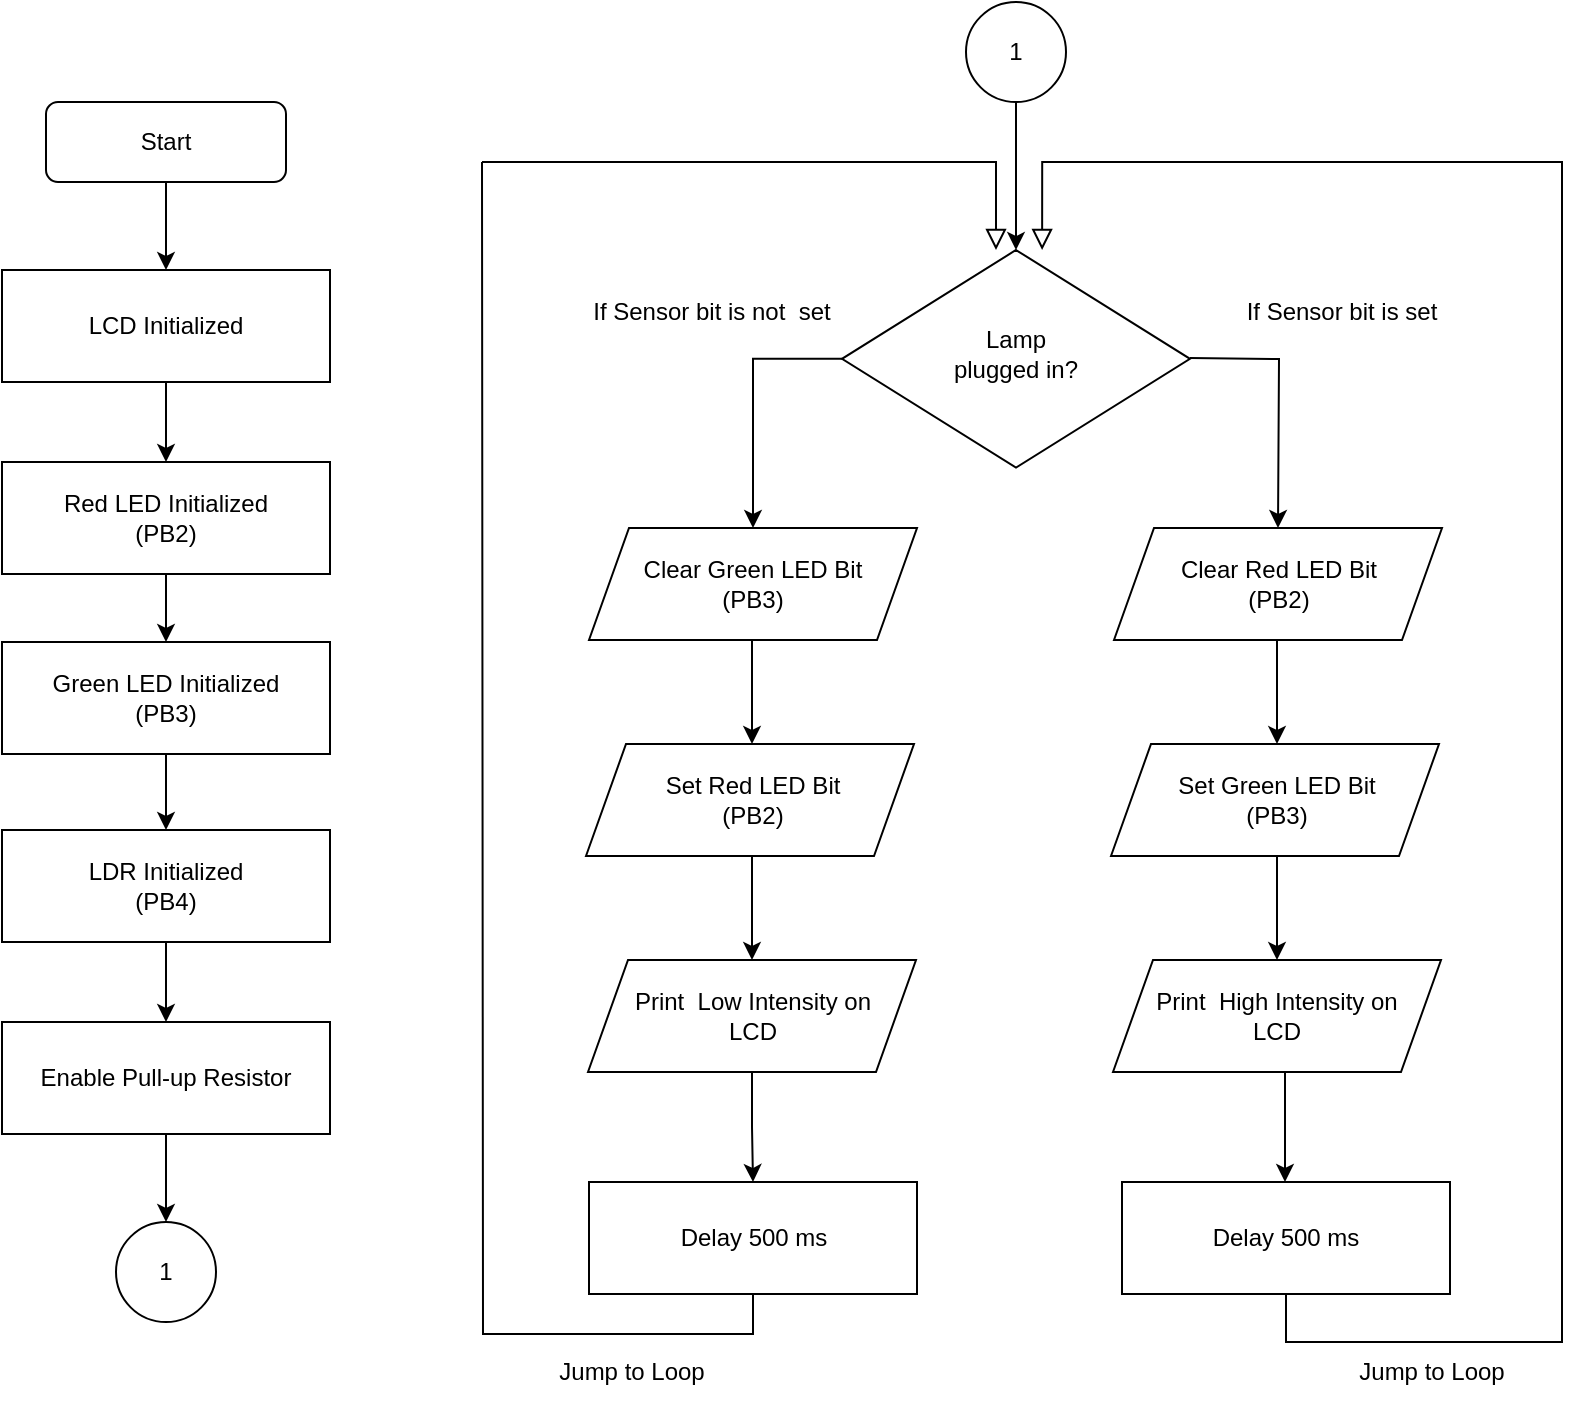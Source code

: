 <mxfile version="22.1.16" type="device">
  <diagram id="C5RBs43oDa-KdzZeNtuy" name="Page-1">
    <mxGraphModel dx="2080" dy="1203" grid="1" gridSize="10" guides="1" tooltips="1" connect="1" arrows="1" fold="1" page="1" pageScale="1" pageWidth="827" pageHeight="1169" math="0" shadow="0">
      <root>
        <mxCell id="WIyWlLk6GJQsqaUBKTNV-0" />
        <mxCell id="WIyWlLk6GJQsqaUBKTNV-1" parent="WIyWlLk6GJQsqaUBKTNV-0" />
        <mxCell id="acOZOkzesNBLAvMVAfAf-70" value="" style="edgeStyle=orthogonalEdgeStyle;rounded=0;orthogonalLoop=1;jettySize=auto;html=1;" edge="1" parent="WIyWlLk6GJQsqaUBKTNV-1" source="acOZOkzesNBLAvMVAfAf-55" target="acOZOkzesNBLAvMVAfAf-69">
          <mxGeometry relative="1" as="geometry" />
        </mxCell>
        <mxCell id="acOZOkzesNBLAvMVAfAf-55" value="" style="shape=parallelogram;perimeter=parallelogramPerimeter;whiteSpace=wrap;html=1;fixedSize=1;" vertex="1" parent="WIyWlLk6GJQsqaUBKTNV-1">
          <mxGeometry x="313" y="629" width="164" height="56" as="geometry" />
        </mxCell>
        <mxCell id="acOZOkzesNBLAvMVAfAf-54" value="" style="shape=parallelogram;perimeter=parallelogramPerimeter;whiteSpace=wrap;html=1;fixedSize=1;" vertex="1" parent="WIyWlLk6GJQsqaUBKTNV-1">
          <mxGeometry x="312" y="521" width="164" height="56" as="geometry" />
        </mxCell>
        <mxCell id="acOZOkzesNBLAvMVAfAf-53" value="" style="shape=parallelogram;perimeter=parallelogramPerimeter;whiteSpace=wrap;html=1;fixedSize=1;" vertex="1" parent="WIyWlLk6GJQsqaUBKTNV-1">
          <mxGeometry x="313.5" y="413" width="164" height="56" as="geometry" />
        </mxCell>
        <mxCell id="acOZOkzesNBLAvMVAfAf-12" style="edgeStyle=orthogonalEdgeStyle;rounded=0;orthogonalLoop=1;jettySize=auto;html=1;exitX=0.5;exitY=1;exitDx=0;exitDy=0;entryX=0.5;entryY=0;entryDx=0;entryDy=0;" edge="1" parent="WIyWlLk6GJQsqaUBKTNV-1" source="WIyWlLk6GJQsqaUBKTNV-3" target="acOZOkzesNBLAvMVAfAf-0">
          <mxGeometry relative="1" as="geometry" />
        </mxCell>
        <mxCell id="WIyWlLk6GJQsqaUBKTNV-3" value="Start" style="rounded=1;whiteSpace=wrap;html=1;fontSize=12;glass=0;strokeWidth=1;shadow=0;" parent="WIyWlLk6GJQsqaUBKTNV-1" vertex="1">
          <mxGeometry x="42" y="200" width="120" height="40" as="geometry" />
        </mxCell>
        <mxCell id="WIyWlLk6GJQsqaUBKTNV-5" value="" style="edgeStyle=orthogonalEdgeStyle;rounded=0;html=1;jettySize=auto;orthogonalLoop=1;fontSize=11;endArrow=block;endFill=0;endSize=8;strokeWidth=1;shadow=0;labelBackgroundColor=none;entryX=0.5;entryY=0;entryDx=0;entryDy=0;" parent="WIyWlLk6GJQsqaUBKTNV-1" edge="1">
          <mxGeometry y="10" relative="1" as="geometry">
            <mxPoint as="offset" />
            <mxPoint x="260" y="230" as="sourcePoint" />
            <mxPoint x="517" y="274" as="targetPoint" />
            <Array as="points">
              <mxPoint x="517" y="230" />
            </Array>
          </mxGeometry>
        </mxCell>
        <mxCell id="acOZOkzesNBLAvMVAfAf-13" style="edgeStyle=orthogonalEdgeStyle;rounded=0;orthogonalLoop=1;jettySize=auto;html=1;exitX=0.5;exitY=1;exitDx=0;exitDy=0;entryX=0.5;entryY=0;entryDx=0;entryDy=0;" edge="1" parent="WIyWlLk6GJQsqaUBKTNV-1" source="acOZOkzesNBLAvMVAfAf-0" target="acOZOkzesNBLAvMVAfAf-2">
          <mxGeometry relative="1" as="geometry" />
        </mxCell>
        <mxCell id="acOZOkzesNBLAvMVAfAf-0" value="" style="rounded=0;whiteSpace=wrap;html=1;" vertex="1" parent="WIyWlLk6GJQsqaUBKTNV-1">
          <mxGeometry x="20" y="284" width="164" height="56" as="geometry" />
        </mxCell>
        <mxCell id="acOZOkzesNBLAvMVAfAf-1" value="LCD Initialized" style="text;html=1;strokeColor=none;fillColor=none;align=center;verticalAlign=middle;whiteSpace=wrap;rounded=0;" vertex="1" parent="WIyWlLk6GJQsqaUBKTNV-1">
          <mxGeometry x="52" y="297" width="100" height="30" as="geometry" />
        </mxCell>
        <mxCell id="acOZOkzesNBLAvMVAfAf-14" style="edgeStyle=orthogonalEdgeStyle;rounded=0;orthogonalLoop=1;jettySize=auto;html=1;exitX=0.5;exitY=1;exitDx=0;exitDy=0;entryX=0.5;entryY=0;entryDx=0;entryDy=0;" edge="1" parent="WIyWlLk6GJQsqaUBKTNV-1" source="acOZOkzesNBLAvMVAfAf-2" target="acOZOkzesNBLAvMVAfAf-4">
          <mxGeometry relative="1" as="geometry" />
        </mxCell>
        <mxCell id="acOZOkzesNBLAvMVAfAf-2" value="" style="rounded=0;whiteSpace=wrap;html=1;" vertex="1" parent="WIyWlLk6GJQsqaUBKTNV-1">
          <mxGeometry x="20" y="380" width="164" height="56" as="geometry" />
        </mxCell>
        <mxCell id="acOZOkzesNBLAvMVAfAf-3" value="Red LED Initialized (PB2)" style="text;html=1;strokeColor=none;fillColor=none;align=center;verticalAlign=middle;whiteSpace=wrap;rounded=0;" vertex="1" parent="WIyWlLk6GJQsqaUBKTNV-1">
          <mxGeometry x="37" y="393" width="130" height="30" as="geometry" />
        </mxCell>
        <mxCell id="acOZOkzesNBLAvMVAfAf-15" style="edgeStyle=orthogonalEdgeStyle;rounded=0;orthogonalLoop=1;jettySize=auto;html=1;exitX=0.5;exitY=1;exitDx=0;exitDy=0;entryX=0.5;entryY=0;entryDx=0;entryDy=0;" edge="1" parent="WIyWlLk6GJQsqaUBKTNV-1" source="acOZOkzesNBLAvMVAfAf-4" target="acOZOkzesNBLAvMVAfAf-6">
          <mxGeometry relative="1" as="geometry" />
        </mxCell>
        <mxCell id="acOZOkzesNBLAvMVAfAf-4" value="" style="rounded=0;whiteSpace=wrap;html=1;" vertex="1" parent="WIyWlLk6GJQsqaUBKTNV-1">
          <mxGeometry x="20" y="470" width="164" height="56" as="geometry" />
        </mxCell>
        <mxCell id="acOZOkzesNBLAvMVAfAf-5" value="Green LED Initialized (PB3)" style="text;html=1;strokeColor=none;fillColor=none;align=center;verticalAlign=middle;whiteSpace=wrap;rounded=0;" vertex="1" parent="WIyWlLk6GJQsqaUBKTNV-1">
          <mxGeometry x="37" y="483" width="130" height="30" as="geometry" />
        </mxCell>
        <mxCell id="acOZOkzesNBLAvMVAfAf-16" style="edgeStyle=orthogonalEdgeStyle;rounded=0;orthogonalLoop=1;jettySize=auto;html=1;exitX=0.5;exitY=1;exitDx=0;exitDy=0;entryX=0.5;entryY=0;entryDx=0;entryDy=0;" edge="1" parent="WIyWlLk6GJQsqaUBKTNV-1" source="acOZOkzesNBLAvMVAfAf-6" target="acOZOkzesNBLAvMVAfAf-8">
          <mxGeometry relative="1" as="geometry" />
        </mxCell>
        <mxCell id="acOZOkzesNBLAvMVAfAf-6" value="" style="rounded=0;whiteSpace=wrap;html=1;" vertex="1" parent="WIyWlLk6GJQsqaUBKTNV-1">
          <mxGeometry x="20" y="564" width="164" height="56" as="geometry" />
        </mxCell>
        <mxCell id="acOZOkzesNBLAvMVAfAf-7" value="LDR Initialized &lt;br&gt;(PB4)" style="text;html=1;strokeColor=none;fillColor=none;align=center;verticalAlign=middle;whiteSpace=wrap;rounded=0;" vertex="1" parent="WIyWlLk6GJQsqaUBKTNV-1">
          <mxGeometry x="37" y="577" width="130" height="30" as="geometry" />
        </mxCell>
        <mxCell id="acOZOkzesNBLAvMVAfAf-17" style="edgeStyle=orthogonalEdgeStyle;rounded=0;orthogonalLoop=1;jettySize=auto;html=1;exitX=0.5;exitY=1;exitDx=0;exitDy=0;entryX=0.5;entryY=0;entryDx=0;entryDy=0;" edge="1" parent="WIyWlLk6GJQsqaUBKTNV-1" source="acOZOkzesNBLAvMVAfAf-8" target="acOZOkzesNBLAvMVAfAf-11">
          <mxGeometry relative="1" as="geometry" />
        </mxCell>
        <mxCell id="acOZOkzesNBLAvMVAfAf-8" value="" style="rounded=0;whiteSpace=wrap;html=1;" vertex="1" parent="WIyWlLk6GJQsqaUBKTNV-1">
          <mxGeometry x="20" y="660" width="164" height="56" as="geometry" />
        </mxCell>
        <mxCell id="acOZOkzesNBLAvMVAfAf-9" value="Enable Pull-up Resistor" style="text;html=1;strokeColor=none;fillColor=none;align=center;verticalAlign=middle;whiteSpace=wrap;rounded=0;" vertex="1" parent="WIyWlLk6GJQsqaUBKTNV-1">
          <mxGeometry x="37" y="673" width="130" height="30" as="geometry" />
        </mxCell>
        <mxCell id="acOZOkzesNBLAvMVAfAf-11" value="1" style="ellipse;whiteSpace=wrap;html=1;aspect=fixed;" vertex="1" parent="WIyWlLk6GJQsqaUBKTNV-1">
          <mxGeometry x="77" y="760" width="50" height="50" as="geometry" />
        </mxCell>
        <mxCell id="acOZOkzesNBLAvMVAfAf-65" style="edgeStyle=orthogonalEdgeStyle;rounded=0;orthogonalLoop=1;jettySize=auto;html=1;exitX=0;exitY=0.5;exitDx=0;exitDy=0;entryX=0.5;entryY=0;entryDx=0;entryDy=0;" edge="1" parent="WIyWlLk6GJQsqaUBKTNV-1" source="acOZOkzesNBLAvMVAfAf-34" target="acOZOkzesNBLAvMVAfAf-53">
          <mxGeometry relative="1" as="geometry" />
        </mxCell>
        <mxCell id="acOZOkzesNBLAvMVAfAf-34" value="Lamp&lt;br&gt;plugged in?" style="rhombus;whiteSpace=wrap;html=1;shadow=0;fontFamily=Helvetica;fontSize=12;align=center;strokeWidth=1;spacing=6;spacingTop=-4;" vertex="1" parent="WIyWlLk6GJQsqaUBKTNV-1">
          <mxGeometry x="440" y="274" width="174" height="108.8" as="geometry" />
        </mxCell>
        <mxCell id="acOZOkzesNBLAvMVAfAf-40" value="If Sensor bit is set" style="text;html=1;strokeColor=none;fillColor=none;align=center;verticalAlign=middle;whiteSpace=wrap;rounded=0;" vertex="1" parent="WIyWlLk6GJQsqaUBKTNV-1">
          <mxGeometry x="640" y="290" width="100" height="30" as="geometry" />
        </mxCell>
        <mxCell id="acOZOkzesNBLAvMVAfAf-48" style="edgeStyle=orthogonalEdgeStyle;rounded=0;orthogonalLoop=1;jettySize=auto;html=1;exitX=0.5;exitY=1;exitDx=0;exitDy=0;entryX=0.5;entryY=0;entryDx=0;entryDy=0;" edge="1" parent="WIyWlLk6GJQsqaUBKTNV-1">
          <mxGeometry relative="1" as="geometry">
            <mxPoint x="395" y="469" as="sourcePoint" />
            <mxPoint x="395" y="521" as="targetPoint" />
          </mxGeometry>
        </mxCell>
        <mxCell id="acOZOkzesNBLAvMVAfAf-44" value="If Sensor bit is not&amp;nbsp; set" style="text;html=1;strokeColor=none;fillColor=none;align=center;verticalAlign=middle;whiteSpace=wrap;rounded=0;" vertex="1" parent="WIyWlLk6GJQsqaUBKTNV-1">
          <mxGeometry x="306" y="290" width="138" height="30" as="geometry" />
        </mxCell>
        <mxCell id="acOZOkzesNBLAvMVAfAf-45" value="Clear Green LED Bit (PB3)" style="text;html=1;strokeColor=none;fillColor=none;align=center;verticalAlign=middle;whiteSpace=wrap;rounded=0;" vertex="1" parent="WIyWlLk6GJQsqaUBKTNV-1">
          <mxGeometry x="334" y="426" width="123" height="30" as="geometry" />
        </mxCell>
        <mxCell id="acOZOkzesNBLAvMVAfAf-49" value="Set Red LED Bit (PB2)" style="text;html=1;strokeColor=none;fillColor=none;align=center;verticalAlign=middle;whiteSpace=wrap;rounded=0;" vertex="1" parent="WIyWlLk6GJQsqaUBKTNV-1">
          <mxGeometry x="333.5" y="534" width="123" height="30" as="geometry" />
        </mxCell>
        <mxCell id="acOZOkzesNBLAvMVAfAf-50" style="edgeStyle=orthogonalEdgeStyle;rounded=0;orthogonalLoop=1;jettySize=auto;html=1;exitX=0.5;exitY=1;exitDx=0;exitDy=0;entryX=0.5;entryY=0;entryDx=0;entryDy=0;" edge="1" parent="WIyWlLk6GJQsqaUBKTNV-1">
          <mxGeometry relative="1" as="geometry">
            <mxPoint x="395" y="577" as="sourcePoint" />
            <mxPoint x="395" y="629" as="targetPoint" />
          </mxGeometry>
        </mxCell>
        <mxCell id="acOZOkzesNBLAvMVAfAf-52" value="Print&amp;nbsp; Low Intensity on LCD" style="text;html=1;strokeColor=none;fillColor=none;align=center;verticalAlign=middle;whiteSpace=wrap;rounded=0;" vertex="1" parent="WIyWlLk6GJQsqaUBKTNV-1">
          <mxGeometry x="333.5" y="642" width="123" height="30" as="geometry" />
        </mxCell>
        <mxCell id="acOZOkzesNBLAvMVAfAf-56" value="" style="shape=parallelogram;perimeter=parallelogramPerimeter;whiteSpace=wrap;html=1;fixedSize=1;" vertex="1" parent="WIyWlLk6GJQsqaUBKTNV-1">
          <mxGeometry x="575.5" y="629" width="164" height="56" as="geometry" />
        </mxCell>
        <mxCell id="acOZOkzesNBLAvMVAfAf-57" value="" style="shape=parallelogram;perimeter=parallelogramPerimeter;whiteSpace=wrap;html=1;fixedSize=1;" vertex="1" parent="WIyWlLk6GJQsqaUBKTNV-1">
          <mxGeometry x="574.5" y="521" width="164" height="56" as="geometry" />
        </mxCell>
        <mxCell id="acOZOkzesNBLAvMVAfAf-58" value="" style="shape=parallelogram;perimeter=parallelogramPerimeter;whiteSpace=wrap;html=1;fixedSize=1;" vertex="1" parent="WIyWlLk6GJQsqaUBKTNV-1">
          <mxGeometry x="576" y="413" width="164" height="56" as="geometry" />
        </mxCell>
        <mxCell id="acOZOkzesNBLAvMVAfAf-59" style="edgeStyle=orthogonalEdgeStyle;rounded=0;orthogonalLoop=1;jettySize=auto;html=1;exitX=0.5;exitY=1;exitDx=0;exitDy=0;entryX=0.5;entryY=0;entryDx=0;entryDy=0;" edge="1" parent="WIyWlLk6GJQsqaUBKTNV-1">
          <mxGeometry relative="1" as="geometry">
            <mxPoint x="657.5" y="469" as="sourcePoint" />
            <mxPoint x="657.5" y="521" as="targetPoint" />
          </mxGeometry>
        </mxCell>
        <mxCell id="acOZOkzesNBLAvMVAfAf-60" value="Clear Red LED Bit (PB2)" style="text;html=1;strokeColor=none;fillColor=none;align=center;verticalAlign=middle;whiteSpace=wrap;rounded=0;" vertex="1" parent="WIyWlLk6GJQsqaUBKTNV-1">
          <mxGeometry x="596.5" y="426" width="123" height="30" as="geometry" />
        </mxCell>
        <mxCell id="acOZOkzesNBLAvMVAfAf-61" value="Set Green LED Bit (PB3)" style="text;html=1;strokeColor=none;fillColor=none;align=center;verticalAlign=middle;whiteSpace=wrap;rounded=0;" vertex="1" parent="WIyWlLk6GJQsqaUBKTNV-1">
          <mxGeometry x="596" y="534" width="123" height="30" as="geometry" />
        </mxCell>
        <mxCell id="acOZOkzesNBLAvMVAfAf-62" style="edgeStyle=orthogonalEdgeStyle;rounded=0;orthogonalLoop=1;jettySize=auto;html=1;exitX=0.5;exitY=1;exitDx=0;exitDy=0;entryX=0.5;entryY=0;entryDx=0;entryDy=0;" edge="1" parent="WIyWlLk6GJQsqaUBKTNV-1">
          <mxGeometry relative="1" as="geometry">
            <mxPoint x="657.5" y="577" as="sourcePoint" />
            <mxPoint x="657.5" y="629" as="targetPoint" />
          </mxGeometry>
        </mxCell>
        <mxCell id="acOZOkzesNBLAvMVAfAf-63" value="Print&amp;nbsp; High Intensity on LCD" style="text;html=1;strokeColor=none;fillColor=none;align=center;verticalAlign=middle;whiteSpace=wrap;rounded=0;" vertex="1" parent="WIyWlLk6GJQsqaUBKTNV-1">
          <mxGeometry x="596" y="642" width="123" height="30" as="geometry" />
        </mxCell>
        <mxCell id="acOZOkzesNBLAvMVAfAf-66" style="edgeStyle=orthogonalEdgeStyle;rounded=0;orthogonalLoop=1;jettySize=auto;html=1;exitX=0;exitY=0.5;exitDx=0;exitDy=0;entryX=0.5;entryY=0;entryDx=0;entryDy=0;" edge="1" parent="WIyWlLk6GJQsqaUBKTNV-1">
          <mxGeometry relative="1" as="geometry">
            <mxPoint x="614" y="327.998" as="sourcePoint" />
            <mxPoint x="658" y="412.998" as="targetPoint" />
          </mxGeometry>
        </mxCell>
        <mxCell id="acOZOkzesNBLAvMVAfAf-76" style="edgeStyle=orthogonalEdgeStyle;rounded=0;orthogonalLoop=1;jettySize=auto;html=1;exitX=0.5;exitY=1;exitDx=0;exitDy=0;endArrow=none;endFill=0;" edge="1" parent="WIyWlLk6GJQsqaUBKTNV-1" source="acOZOkzesNBLAvMVAfAf-69">
          <mxGeometry relative="1" as="geometry">
            <mxPoint x="260" y="230.0" as="targetPoint" />
          </mxGeometry>
        </mxCell>
        <mxCell id="acOZOkzesNBLAvMVAfAf-69" value="Delay 500 ms" style="whiteSpace=wrap;html=1;" vertex="1" parent="WIyWlLk6GJQsqaUBKTNV-1">
          <mxGeometry x="313.5" y="740" width="164" height="56" as="geometry" />
        </mxCell>
        <mxCell id="acOZOkzesNBLAvMVAfAf-71" value="" style="edgeStyle=orthogonalEdgeStyle;rounded=0;orthogonalLoop=1;jettySize=auto;html=1;" edge="1" parent="WIyWlLk6GJQsqaUBKTNV-1" target="acOZOkzesNBLAvMVAfAf-72">
          <mxGeometry relative="1" as="geometry">
            <mxPoint x="661.5" y="685" as="sourcePoint" />
          </mxGeometry>
        </mxCell>
        <mxCell id="acOZOkzesNBLAvMVAfAf-72" value="Delay 500 ms" style="whiteSpace=wrap;html=1;" vertex="1" parent="WIyWlLk6GJQsqaUBKTNV-1">
          <mxGeometry x="580" y="740" width="164" height="56" as="geometry" />
        </mxCell>
        <mxCell id="acOZOkzesNBLAvMVAfAf-78" value="" style="edgeStyle=orthogonalEdgeStyle;rounded=0;html=1;jettySize=auto;orthogonalLoop=1;fontSize=11;endArrow=block;endFill=0;endSize=8;strokeWidth=1;shadow=0;labelBackgroundColor=none;entryX=0.5;entryY=0;entryDx=0;entryDy=0;" edge="1" parent="WIyWlLk6GJQsqaUBKTNV-1">
          <mxGeometry y="10" relative="1" as="geometry">
            <mxPoint as="offset" />
            <mxPoint x="800" y="230" as="sourcePoint" />
            <mxPoint x="540.065" y="274" as="targetPoint" />
            <Array as="points">
              <mxPoint x="540.065" y="230" />
            </Array>
          </mxGeometry>
        </mxCell>
        <mxCell id="acOZOkzesNBLAvMVAfAf-79" style="edgeStyle=orthogonalEdgeStyle;rounded=0;orthogonalLoop=1;jettySize=auto;html=1;endArrow=none;endFill=0;exitX=0.5;exitY=1;exitDx=0;exitDy=0;" edge="1" parent="WIyWlLk6GJQsqaUBKTNV-1" source="acOZOkzesNBLAvMVAfAf-72">
          <mxGeometry relative="1" as="geometry">
            <mxPoint x="800" y="229.46" as="targetPoint" />
            <mxPoint x="800" y="850" as="sourcePoint" />
            <Array as="points">
              <mxPoint x="662" y="820" />
              <mxPoint x="800" y="820" />
            </Array>
          </mxGeometry>
        </mxCell>
        <mxCell id="acOZOkzesNBLAvMVAfAf-81" value="" style="edgeStyle=orthogonalEdgeStyle;rounded=0;orthogonalLoop=1;jettySize=auto;html=1;" edge="1" parent="WIyWlLk6GJQsqaUBKTNV-1" source="acOZOkzesNBLAvMVAfAf-80" target="acOZOkzesNBLAvMVAfAf-34">
          <mxGeometry relative="1" as="geometry" />
        </mxCell>
        <mxCell id="acOZOkzesNBLAvMVAfAf-80" value="1" style="ellipse;whiteSpace=wrap;html=1;aspect=fixed;" vertex="1" parent="WIyWlLk6GJQsqaUBKTNV-1">
          <mxGeometry x="502" y="150" width="50" height="50" as="geometry" />
        </mxCell>
        <mxCell id="acOZOkzesNBLAvMVAfAf-82" value="Jump to Loop" style="text;html=1;strokeColor=none;fillColor=none;align=center;verticalAlign=middle;whiteSpace=wrap;rounded=0;" vertex="1" parent="WIyWlLk6GJQsqaUBKTNV-1">
          <mxGeometry x="280" y="820" width="110" height="30" as="geometry" />
        </mxCell>
        <mxCell id="acOZOkzesNBLAvMVAfAf-83" value="Jump to Loop" style="text;html=1;strokeColor=none;fillColor=none;align=center;verticalAlign=middle;whiteSpace=wrap;rounded=0;" vertex="1" parent="WIyWlLk6GJQsqaUBKTNV-1">
          <mxGeometry x="680" y="820" width="110" height="30" as="geometry" />
        </mxCell>
      </root>
    </mxGraphModel>
  </diagram>
</mxfile>
